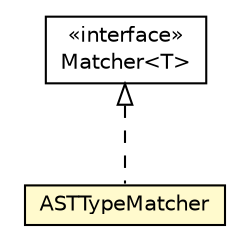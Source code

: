#!/usr/local/bin/dot
#
# Class diagram 
# Generated by UMLGraph version 5.1 (http://www.umlgraph.org/)
#

digraph G {
	edge [fontname="Helvetica",fontsize=10,labelfontname="Helvetica",labelfontsize=10];
	node [fontname="Helvetica",fontsize=10,shape=plaintext];
	nodesep=0.25;
	ranksep=0.5;
	// org.androidtransfuse.util.matcher.ASTTypeMatcher
	c56178 [label=<<table title="org.androidtransfuse.util.matcher.ASTTypeMatcher" border="0" cellborder="1" cellspacing="0" cellpadding="2" port="p" bgcolor="lemonChiffon" href="./ASTTypeMatcher.html">
		<tr><td><table border="0" cellspacing="0" cellpadding="1">
<tr><td align="center" balign="center"> ASTTypeMatcher </td></tr>
		</table></td></tr>
		</table>>, fontname="Helvetica", fontcolor="black", fontsize=10.0];
	// org.androidtransfuse.util.matcher.Matcher<T>
	c56179 [label=<<table title="org.androidtransfuse.util.matcher.Matcher" border="0" cellborder="1" cellspacing="0" cellpadding="2" port="p" href="./Matcher.html">
		<tr><td><table border="0" cellspacing="0" cellpadding="1">
<tr><td align="center" balign="center"> &#171;interface&#187; </td></tr>
<tr><td align="center" balign="center"> Matcher&lt;T&gt; </td></tr>
		</table></td></tr>
		</table>>, fontname="Helvetica", fontcolor="black", fontsize=10.0];
	//org.androidtransfuse.util.matcher.ASTTypeMatcher implements org.androidtransfuse.util.matcher.Matcher<T>
	c56179:p -> c56178:p [dir=back,arrowtail=empty,style=dashed];
}

